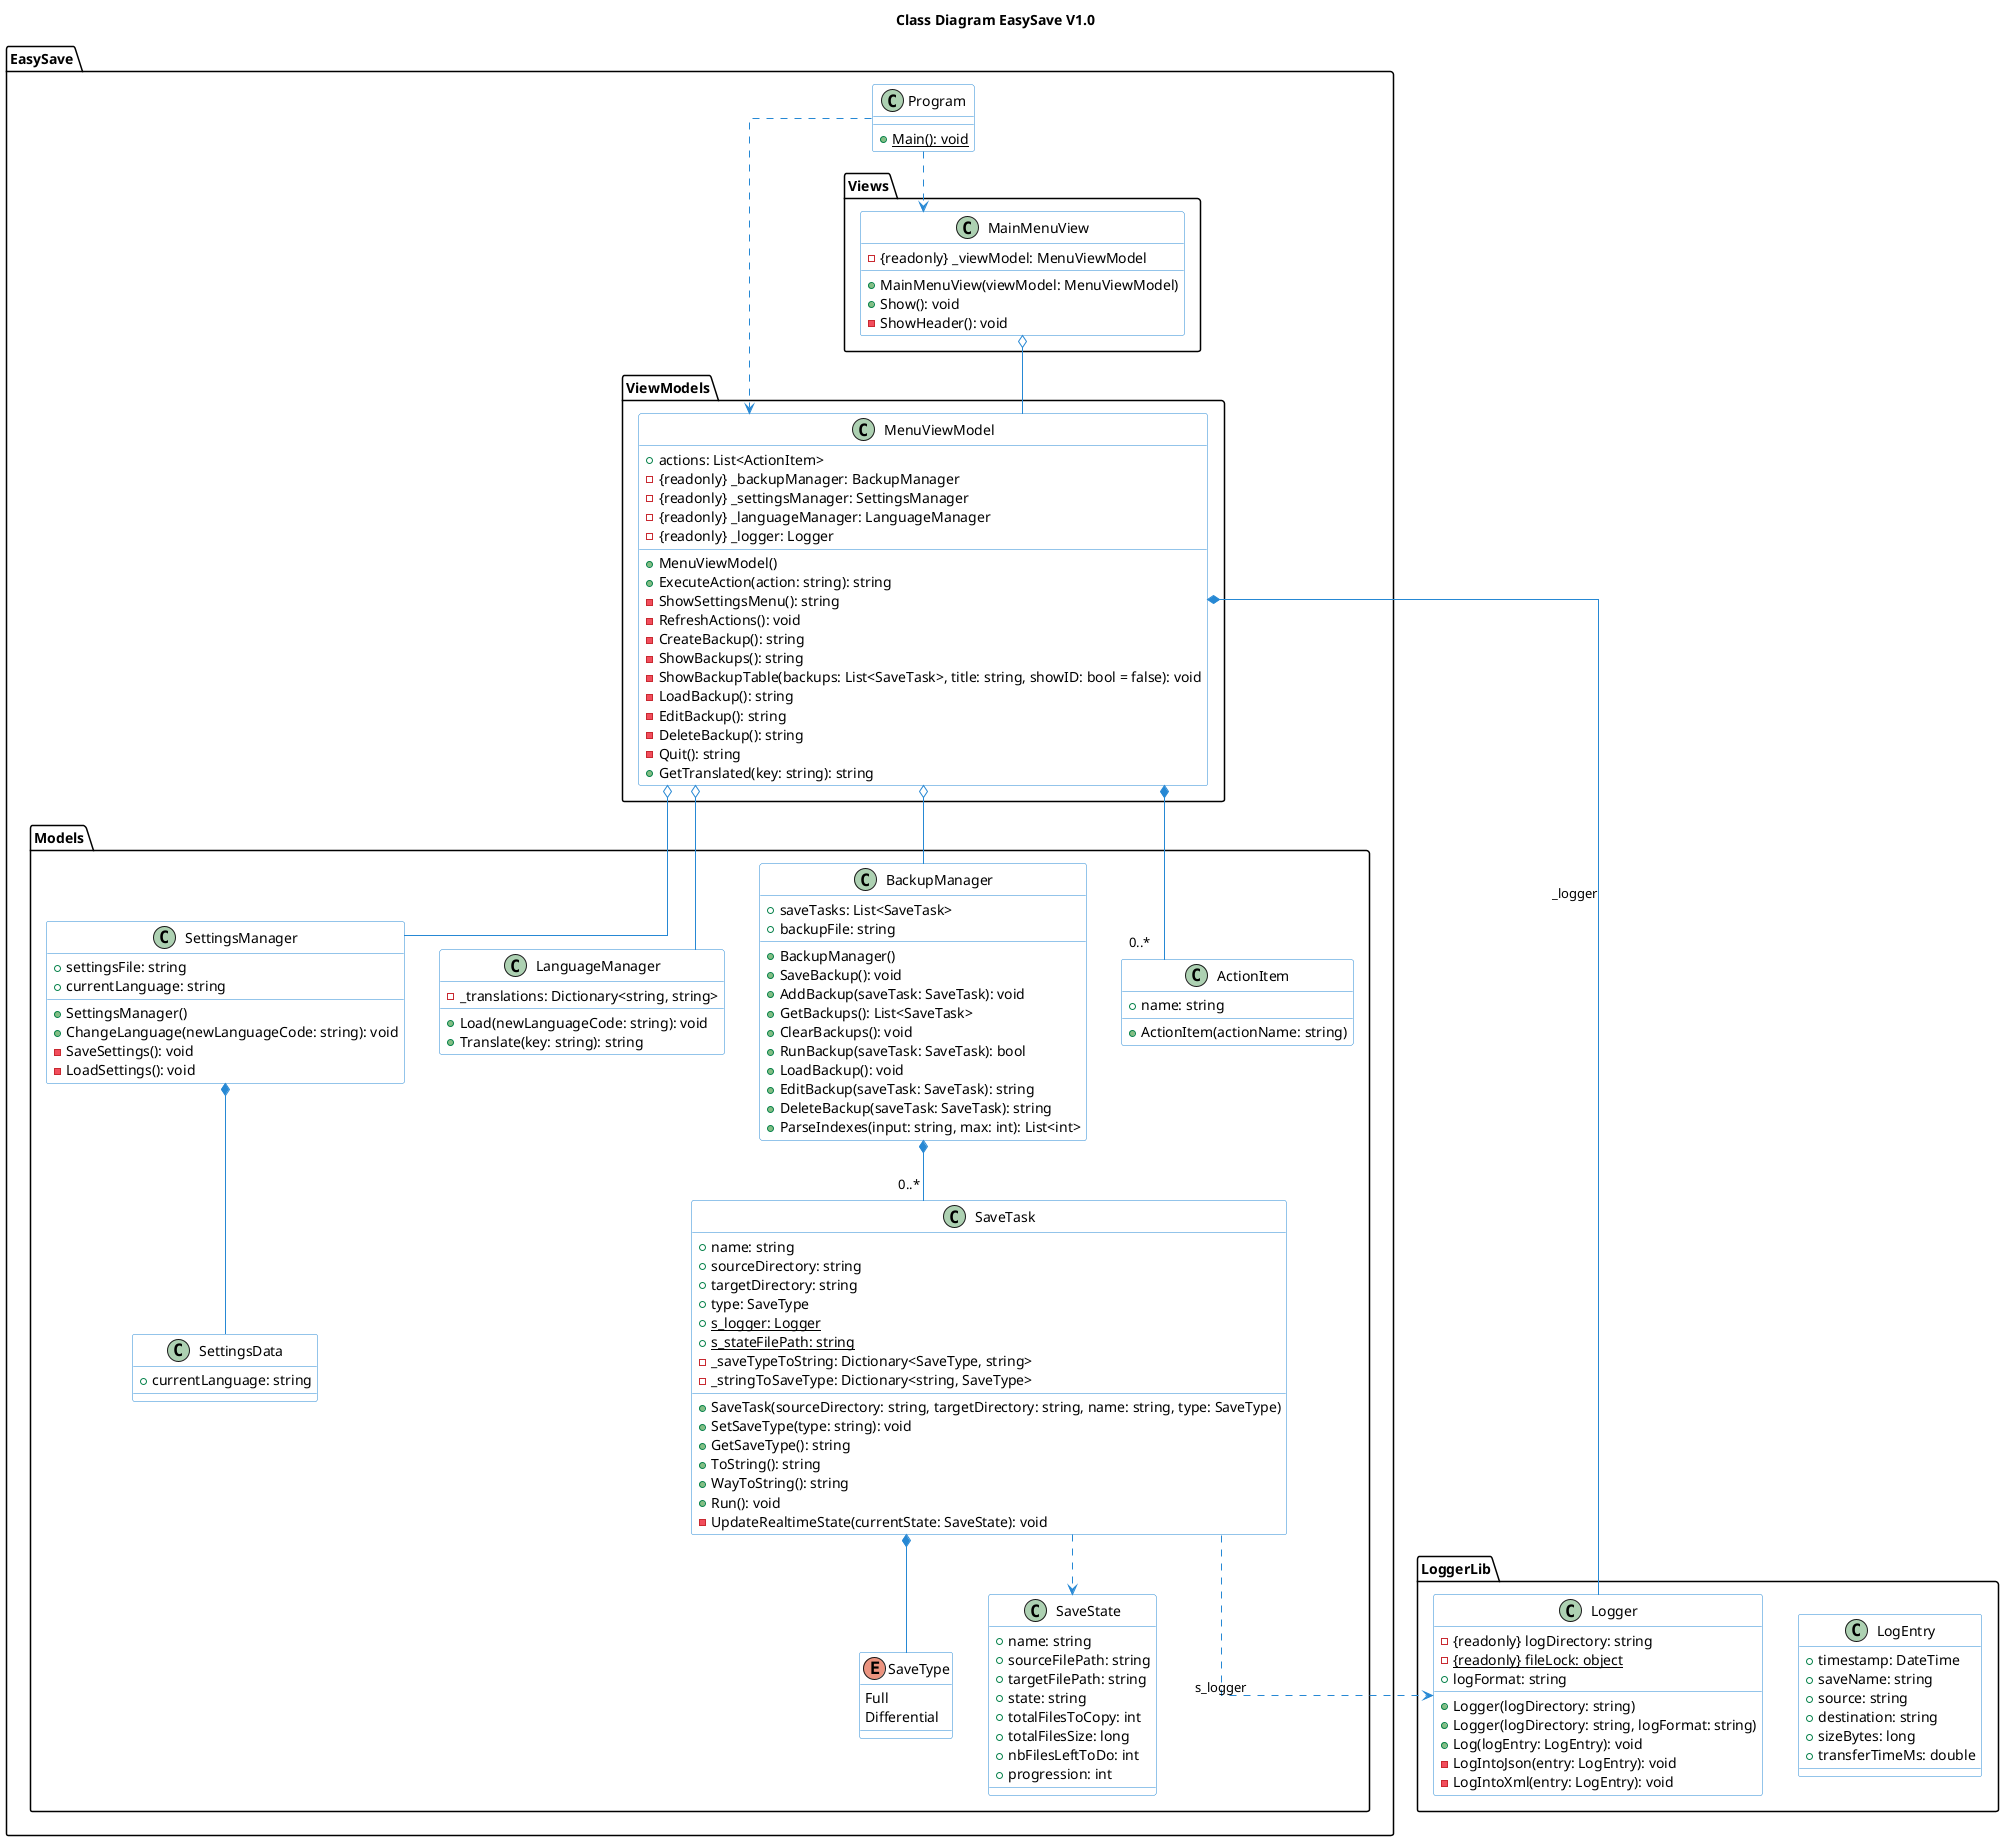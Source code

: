@startuml

title "Class Diagram EasySave V1.0"
skinparam linetype polyline
skinparam linetype ortho
' Class styling
skinparam class {
  BackgroundColor White
  ArrowColor #2688d4
  BorderColor #2688d4
}

' LOGGER Library
package "LoggerLib" {
    class LogEntry {
        + timestamp: DateTime
        + saveName: string
        + source: string
        + destination: string
        + sizeBytes: long
        + transferTimeMs: double
    }
    class Logger { 
        - {readonly} logDirectory: string
        - {static} {readonly} fileLock: object
        + logFormat: string
        + Logger(logDirectory: string)
        + Logger(logDirectory: string, logFormat: string)
        + Log(logEntry: LogEntry): void
        - LogIntoJson(entry: LogEntry): void
        - LogIntoXml(entry: LogEntry): void
    }

}
package "EasySave" {

  ' MODELS
  package "Models" {
    class ActionItem {
      + name: string
      + ActionItem(actionName: string)
    }

    enum SaveType {
      Full
      Differential
    }

    class SaveTask {
      + name: string
      + sourceDirectory: string
      + targetDirectory: string
      + type: SaveType
      + {static} s_logger: Logger
      + {static} s_stateFilePath: string
      - _saveTypeToString: Dictionary<SaveType, string>
      - _stringToSaveType: Dictionary<string, SaveType>
      + SaveTask(sourceDirectory: string, targetDirectory: string, name: string, type: SaveType)
      + SetSaveType(type: string): void
      + GetSaveType(): string
      + ToString(): string
      + WayToString(): string
      + Run(): void
      - UpdateRealtimeState(currentState: SaveState): void
    }

    class SaveState {
      + name: string
      + sourceFilePath: string
      + targetFilePath: string
      + state: string
      + totalFilesToCopy: int
      + totalFilesSize: long
      + nbFilesLeftToDo: int
      + progression: int
    }

    class BackupManager {
      + saveTasks: List<SaveTask>
      + backupFile: string
      + BackupManager()
      + SaveBackup(): void
      + AddBackup(saveTask: SaveTask): void
      + GetBackups(): List<SaveTask>
      + ClearBackups(): void
      + RunBackup(saveTask: SaveTask): bool
      + LoadBackup(): void
      + EditBackup(saveTask: SaveTask): string
      + DeleteBackup(saveTask: SaveTask): string
      + ParseIndexes(input: string, max: int): List<int>
    }

    class LanguageManager {
      - _translations: Dictionary<string, string>
      + Load(newLanguageCode: string): void
      + Translate(key: string): string
    }

    class SettingsManager {
      + settingsFile: string
      + currentLanguage: string
      + SettingsManager()
      + ChangeLanguage(newLanguageCode: string): void
      - SaveSettings(): void
      - LoadSettings(): void
    }

    class SettingsData {
      + currentLanguage: string
    }



    SettingsManager *-- SettingsData
    SaveTask *-- SaveType
    SaveTask ..> SaveState
    BackupManager *-- "0..*" SaveTask
  }

  ' VIEWMODELS
  package "ViewModels" {
    class MenuViewModel {
      + actions: List<ActionItem>
      - {readonly} _backupManager: BackupManager
      - {readonly} _settingsManager: SettingsManager
      - {readonly} _languageManager: LanguageManager
      - {readonly} _logger: Logger
      + MenuViewModel()
      + ExecuteAction(action: string): string
      - ShowSettingsMenu(): string
      - RefreshActions(): void
      - CreateBackup(): string
      - ShowBackups(): string
      - ShowBackupTable(backups: List<SaveTask>, title: string, showID: bool = false): void
      - LoadBackup(): string
      - EditBackup(): string
      - DeleteBackup(): string
      - Quit(): string
      + GetTranslated(key: string): string
    }
  }

  ' VIEWS
  package "Views" {
    class MainMenuView {
      - {readonly} _viewModel: MenuViewModel
      + MainMenuView(viewModel: MenuViewModel)
      + Show(): void
      - ShowHeader(): void
    }
  }

  ' Main Program
  class Program {
    + {static} Main(): void
  }

  ' RELATIONSHIPS
  Program ..> MainMenuView
  Program ..> MenuViewModel

  MenuViewModel *-- "0..*" ActionItem
  MenuViewModel o-- BackupManager
  MenuViewModel o-- SettingsManager
  MenuViewModel o-- LanguageManager
  MenuViewModel *-- Logger : _logger

  MainMenuView o-- MenuViewModel

  SaveTask ..> Logger : s_logger
  }